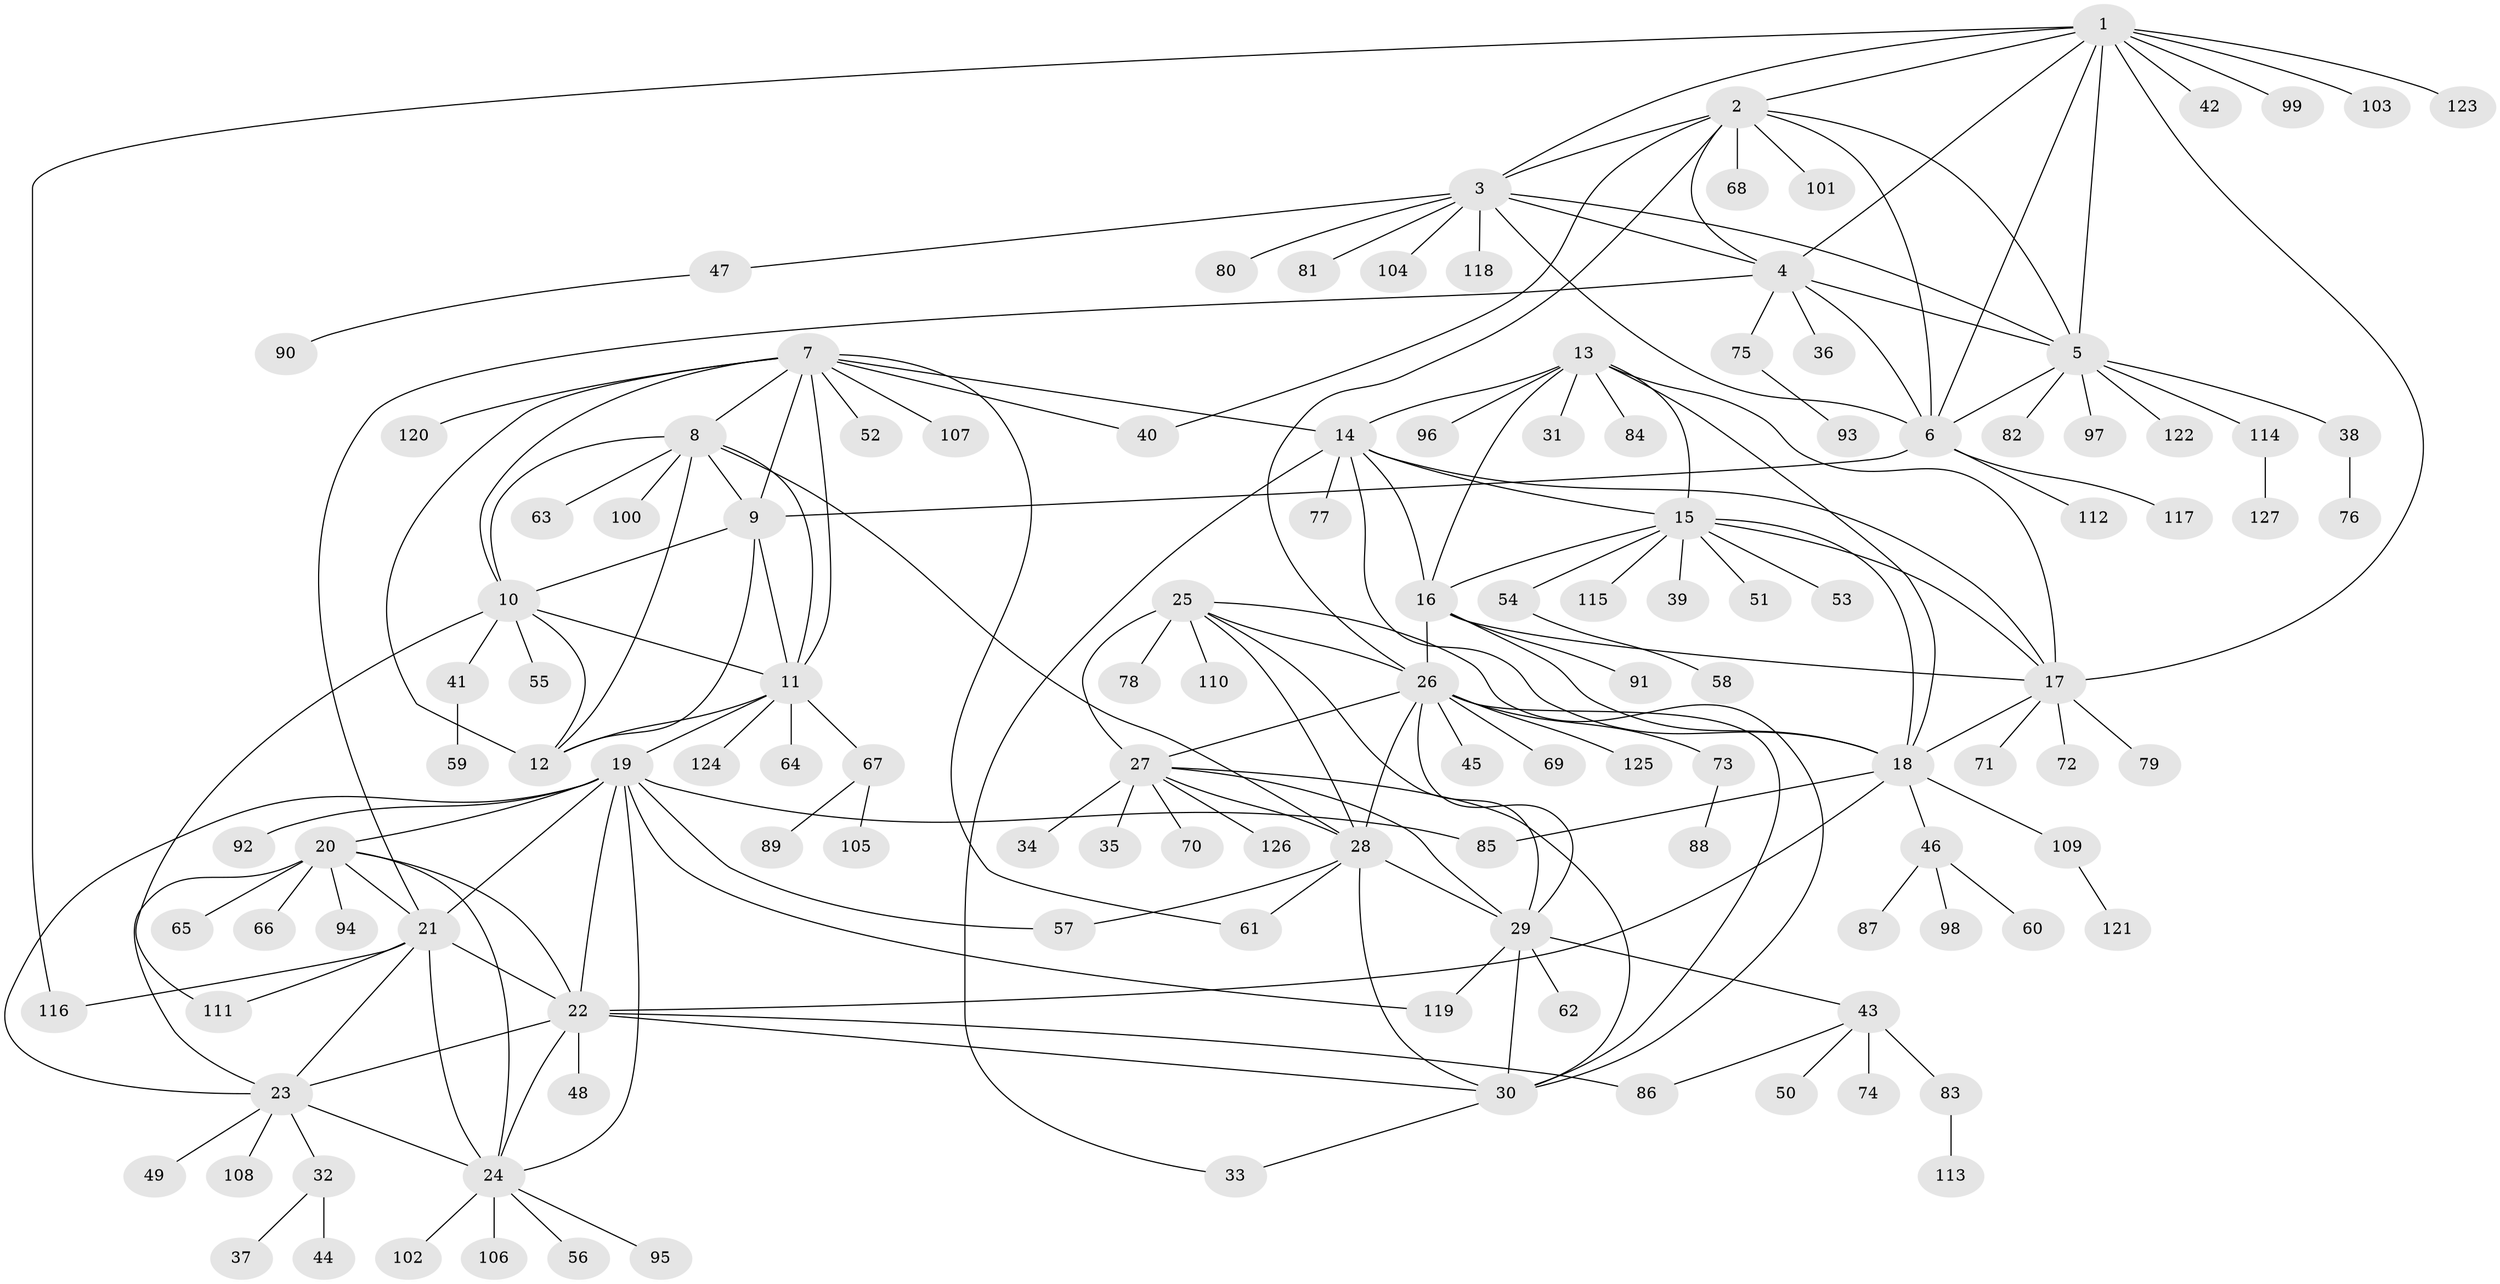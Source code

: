 // coarse degree distribution, {1: 0.515625, 7: 0.0625, 5: 0.03125, 6: 0.140625, 2: 0.109375, 9: 0.0625, 3: 0.015625, 8: 0.046875, 4: 0.015625}
// Generated by graph-tools (version 1.1) at 2025/37/03/04/25 23:37:45]
// undirected, 127 vertices, 191 edges
graph export_dot {
  node [color=gray90,style=filled];
  1;
  2;
  3;
  4;
  5;
  6;
  7;
  8;
  9;
  10;
  11;
  12;
  13;
  14;
  15;
  16;
  17;
  18;
  19;
  20;
  21;
  22;
  23;
  24;
  25;
  26;
  27;
  28;
  29;
  30;
  31;
  32;
  33;
  34;
  35;
  36;
  37;
  38;
  39;
  40;
  41;
  42;
  43;
  44;
  45;
  46;
  47;
  48;
  49;
  50;
  51;
  52;
  53;
  54;
  55;
  56;
  57;
  58;
  59;
  60;
  61;
  62;
  63;
  64;
  65;
  66;
  67;
  68;
  69;
  70;
  71;
  72;
  73;
  74;
  75;
  76;
  77;
  78;
  79;
  80;
  81;
  82;
  83;
  84;
  85;
  86;
  87;
  88;
  89;
  90;
  91;
  92;
  93;
  94;
  95;
  96;
  97;
  98;
  99;
  100;
  101;
  102;
  103;
  104;
  105;
  106;
  107;
  108;
  109;
  110;
  111;
  112;
  113;
  114;
  115;
  116;
  117;
  118;
  119;
  120;
  121;
  122;
  123;
  124;
  125;
  126;
  127;
  1 -- 2;
  1 -- 3;
  1 -- 4;
  1 -- 5;
  1 -- 6;
  1 -- 17;
  1 -- 42;
  1 -- 99;
  1 -- 103;
  1 -- 116;
  1 -- 123;
  2 -- 3;
  2 -- 4;
  2 -- 5;
  2 -- 6;
  2 -- 26;
  2 -- 40;
  2 -- 68;
  2 -- 101;
  3 -- 4;
  3 -- 5;
  3 -- 6;
  3 -- 47;
  3 -- 80;
  3 -- 81;
  3 -- 104;
  3 -- 118;
  4 -- 5;
  4 -- 6;
  4 -- 21;
  4 -- 36;
  4 -- 75;
  5 -- 6;
  5 -- 38;
  5 -- 82;
  5 -- 97;
  5 -- 114;
  5 -- 122;
  6 -- 9;
  6 -- 112;
  6 -- 117;
  7 -- 8;
  7 -- 9;
  7 -- 10;
  7 -- 11;
  7 -- 12;
  7 -- 14;
  7 -- 40;
  7 -- 52;
  7 -- 61;
  7 -- 107;
  7 -- 120;
  8 -- 9;
  8 -- 10;
  8 -- 11;
  8 -- 12;
  8 -- 28;
  8 -- 63;
  8 -- 100;
  9 -- 10;
  9 -- 11;
  9 -- 12;
  10 -- 11;
  10 -- 12;
  10 -- 41;
  10 -- 55;
  10 -- 111;
  11 -- 12;
  11 -- 19;
  11 -- 64;
  11 -- 67;
  11 -- 124;
  13 -- 14;
  13 -- 15;
  13 -- 16;
  13 -- 17;
  13 -- 18;
  13 -- 31;
  13 -- 84;
  13 -- 96;
  14 -- 15;
  14 -- 16;
  14 -- 17;
  14 -- 18;
  14 -- 33;
  14 -- 77;
  15 -- 16;
  15 -- 17;
  15 -- 18;
  15 -- 39;
  15 -- 51;
  15 -- 53;
  15 -- 54;
  15 -- 115;
  16 -- 17;
  16 -- 18;
  16 -- 26;
  16 -- 91;
  17 -- 18;
  17 -- 71;
  17 -- 72;
  17 -- 79;
  18 -- 22;
  18 -- 46;
  18 -- 85;
  18 -- 109;
  19 -- 20;
  19 -- 21;
  19 -- 22;
  19 -- 23;
  19 -- 24;
  19 -- 57;
  19 -- 85;
  19 -- 92;
  19 -- 119;
  20 -- 21;
  20 -- 22;
  20 -- 23;
  20 -- 24;
  20 -- 65;
  20 -- 66;
  20 -- 94;
  21 -- 22;
  21 -- 23;
  21 -- 24;
  21 -- 111;
  21 -- 116;
  22 -- 23;
  22 -- 24;
  22 -- 30;
  22 -- 48;
  22 -- 86;
  23 -- 24;
  23 -- 32;
  23 -- 49;
  23 -- 108;
  24 -- 56;
  24 -- 95;
  24 -- 102;
  24 -- 106;
  25 -- 26;
  25 -- 27;
  25 -- 28;
  25 -- 29;
  25 -- 30;
  25 -- 78;
  25 -- 110;
  26 -- 27;
  26 -- 28;
  26 -- 29;
  26 -- 30;
  26 -- 45;
  26 -- 69;
  26 -- 73;
  26 -- 125;
  27 -- 28;
  27 -- 29;
  27 -- 30;
  27 -- 34;
  27 -- 35;
  27 -- 70;
  27 -- 126;
  28 -- 29;
  28 -- 30;
  28 -- 57;
  28 -- 61;
  29 -- 30;
  29 -- 43;
  29 -- 62;
  29 -- 119;
  30 -- 33;
  32 -- 37;
  32 -- 44;
  38 -- 76;
  41 -- 59;
  43 -- 50;
  43 -- 74;
  43 -- 83;
  43 -- 86;
  46 -- 60;
  46 -- 87;
  46 -- 98;
  47 -- 90;
  54 -- 58;
  67 -- 89;
  67 -- 105;
  73 -- 88;
  75 -- 93;
  83 -- 113;
  109 -- 121;
  114 -- 127;
}
